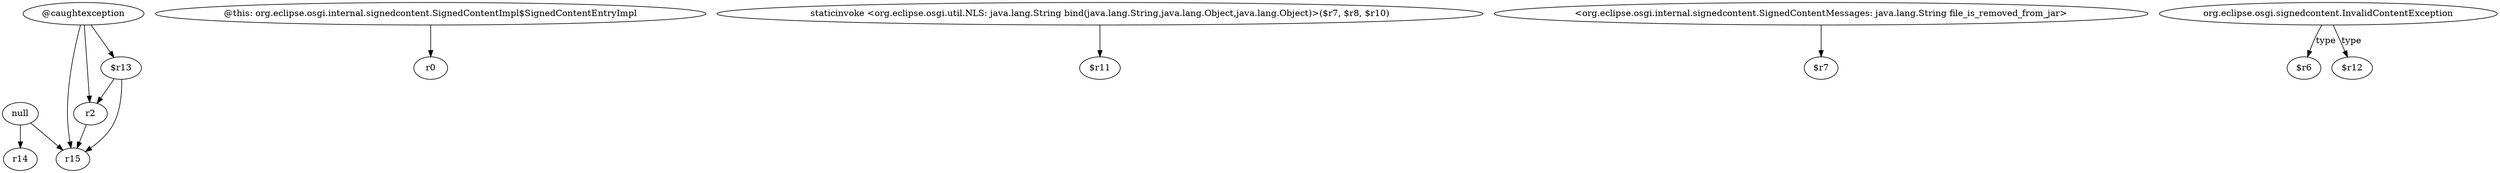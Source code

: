 digraph g {
0[label="null"]
1[label="r15"]
0->1[label=""]
2[label="r2"]
2->1[label=""]
3[label="@this: org.eclipse.osgi.internal.signedcontent.SignedContentImpl$SignedContentEntryImpl"]
4[label="r0"]
3->4[label=""]
5[label="r14"]
0->5[label=""]
6[label="staticinvoke <org.eclipse.osgi.util.NLS: java.lang.String bind(java.lang.String,java.lang.Object,java.lang.Object)>($r7, $r8, $r10)"]
7[label="$r11"]
6->7[label=""]
8[label="$r13"]
8->1[label=""]
9[label="<org.eclipse.osgi.internal.signedcontent.SignedContentMessages: java.lang.String file_is_removed_from_jar>"]
10[label="$r7"]
9->10[label=""]
11[label="@caughtexception"]
11->2[label=""]
8->2[label=""]
11->1[label=""]
12[label="org.eclipse.osgi.signedcontent.InvalidContentException"]
13[label="$r6"]
12->13[label="type"]
14[label="$r12"]
12->14[label="type"]
11->8[label=""]
}
